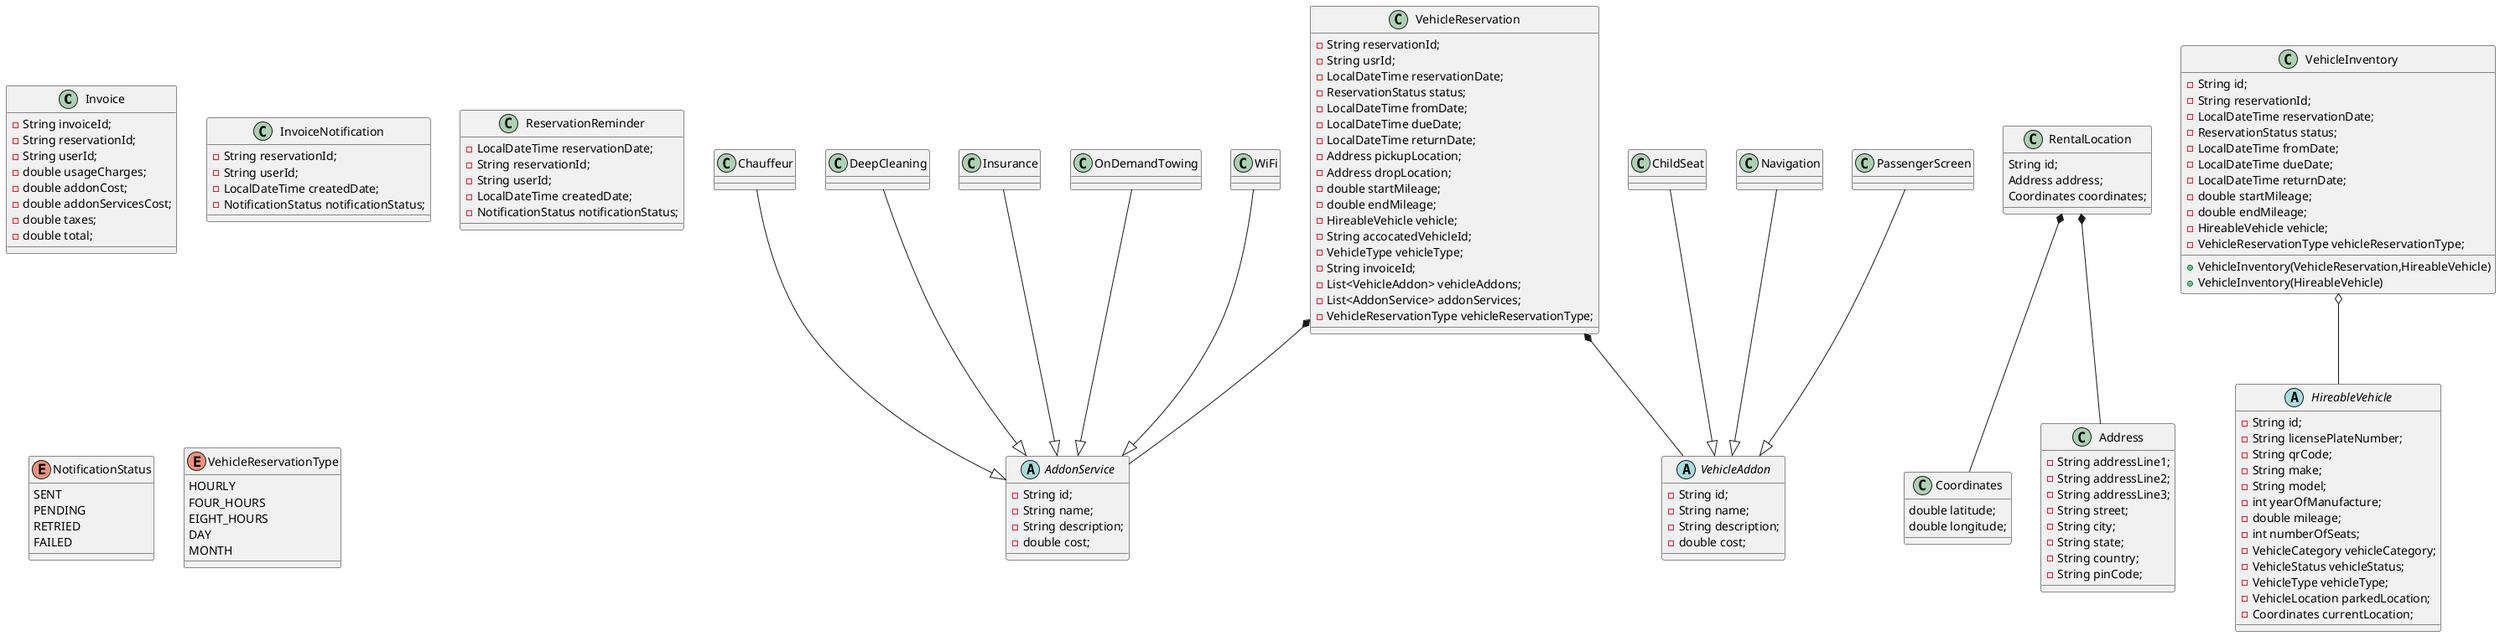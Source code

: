 @startuml
class Invoice {
-String invoiceId;
-String reservationId;
-String userId;
-double usageCharges;
-double addonCost;
-double addonServicesCost;
-double taxes;
-double total;
}

class InvoiceNotification {
-String reservationId;
-String userId;
-LocalDateTime createdDate;
-NotificationStatus notificationStatus;
}

abstract class AddonService {
-String id;
-String name;
-String description;
-double cost;
}

class Chauffeur {
}
class DeepCleaning{
}
class Insurance{
}
class OnDemandTowing{
}
class WiFi{
}
Chauffeur --|> AddonService
DeepCleaning --|> AddonService
Insurance --|> AddonService
OnDemandTowing --|> AddonService
WiFi --|> AddonService

abstract class VehicleAddon {
-String id;
-String name;
-String description;
-double cost;
}
class ChildSeat{
}
class Navigation{
}
class PassengerScreen{
}
ChildSeat --|> VehicleAddon
Navigation --|> VehicleAddon
PassengerScreen --|> VehicleAddon

class RentalLocation {
String id;
Address address;
Coordinates coordinates;
}
class Coordinates {
double latitude;
double longitude;
}
class Address {
-String addressLine1;
-String addressLine2;
-String addressLine3;
-String street;
-String city;
-String state;
-String country;
-String pinCode;
}
RentalLocation *--Address
RentalLocation *--Coordinates

class VehicleInventory {
-String id;
-String reservationId;
-LocalDateTime reservationDate;
-ReservationStatus status;
-LocalDateTime fromDate;
-LocalDateTime dueDate;
-LocalDateTime returnDate;
-double startMileage;
-double endMileage;
-HireableVehicle vehicle;
-VehicleReservationType vehicleReservationType;
+VehicleInventory(VehicleReservation,HireableVehicle)
+VehicleInventory(HireableVehicle)

}

abstract class HireableVehicle {
    - String id;
    - String licensePlateNumber;
    - String qrCode;
    - String make;
    - String model;
    - int yearOfManufacture;
    - double mileage;
    - int numberOfSeats;
    - VehicleCategory vehicleCategory;
    - VehicleStatus vehicleStatus;
    - VehicleType vehicleType;
    - VehicleLocation parkedLocation;
    - Coordinates currentLocation;

}
VehicleInventory o-- HireableVehicle

class VehicleReservation {
-String reservationId;
-String usrId;
-LocalDateTime reservationDate;
-ReservationStatus status;
-LocalDateTime fromDate;
-LocalDateTime dueDate;
-LocalDateTime returnDate;
-Address pickupLocation;
-Address dropLocation;
-double startMileage;
-double endMileage;
-HireableVehicle vehicle;
-String accocatedVehicleId;
-VehicleType vehicleType;
-String invoiceId;
-List<VehicleAddon> vehicleAddons;
-List<AddonService> addonServices;
-VehicleReservationType vehicleReservationType;
}

VehicleReservation *-- VehicleAddon
VehicleReservation *-- AddonService

class ReservationReminder {
-LocalDateTime reservationDate;
-String reservationId;
-String userId;
-LocalDateTime createdDate;
-NotificationStatus notificationStatus;
}

enum NotificationStatus {
    SENT
    PENDING
    RETRIED
    FAILED
}

enum VehicleReservationType {
    HOURLY
    FOUR_HOURS
    EIGHT_HOURS
    DAY
    MONTH
}

@enduml